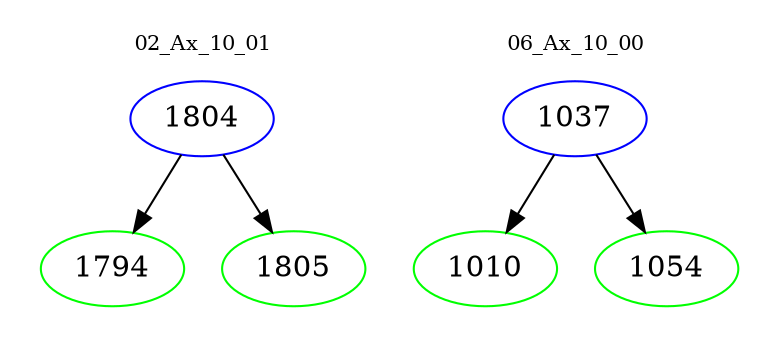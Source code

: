 digraph{
subgraph cluster_0 {
color = white
label = "02_Ax_10_01";
fontsize=10;
T0_1804 [label="1804", color="blue"]
T0_1804 -> T0_1794 [color="black"]
T0_1794 [label="1794", color="green"]
T0_1804 -> T0_1805 [color="black"]
T0_1805 [label="1805", color="green"]
}
subgraph cluster_1 {
color = white
label = "06_Ax_10_00";
fontsize=10;
T1_1037 [label="1037", color="blue"]
T1_1037 -> T1_1010 [color="black"]
T1_1010 [label="1010", color="green"]
T1_1037 -> T1_1054 [color="black"]
T1_1054 [label="1054", color="green"]
}
}
